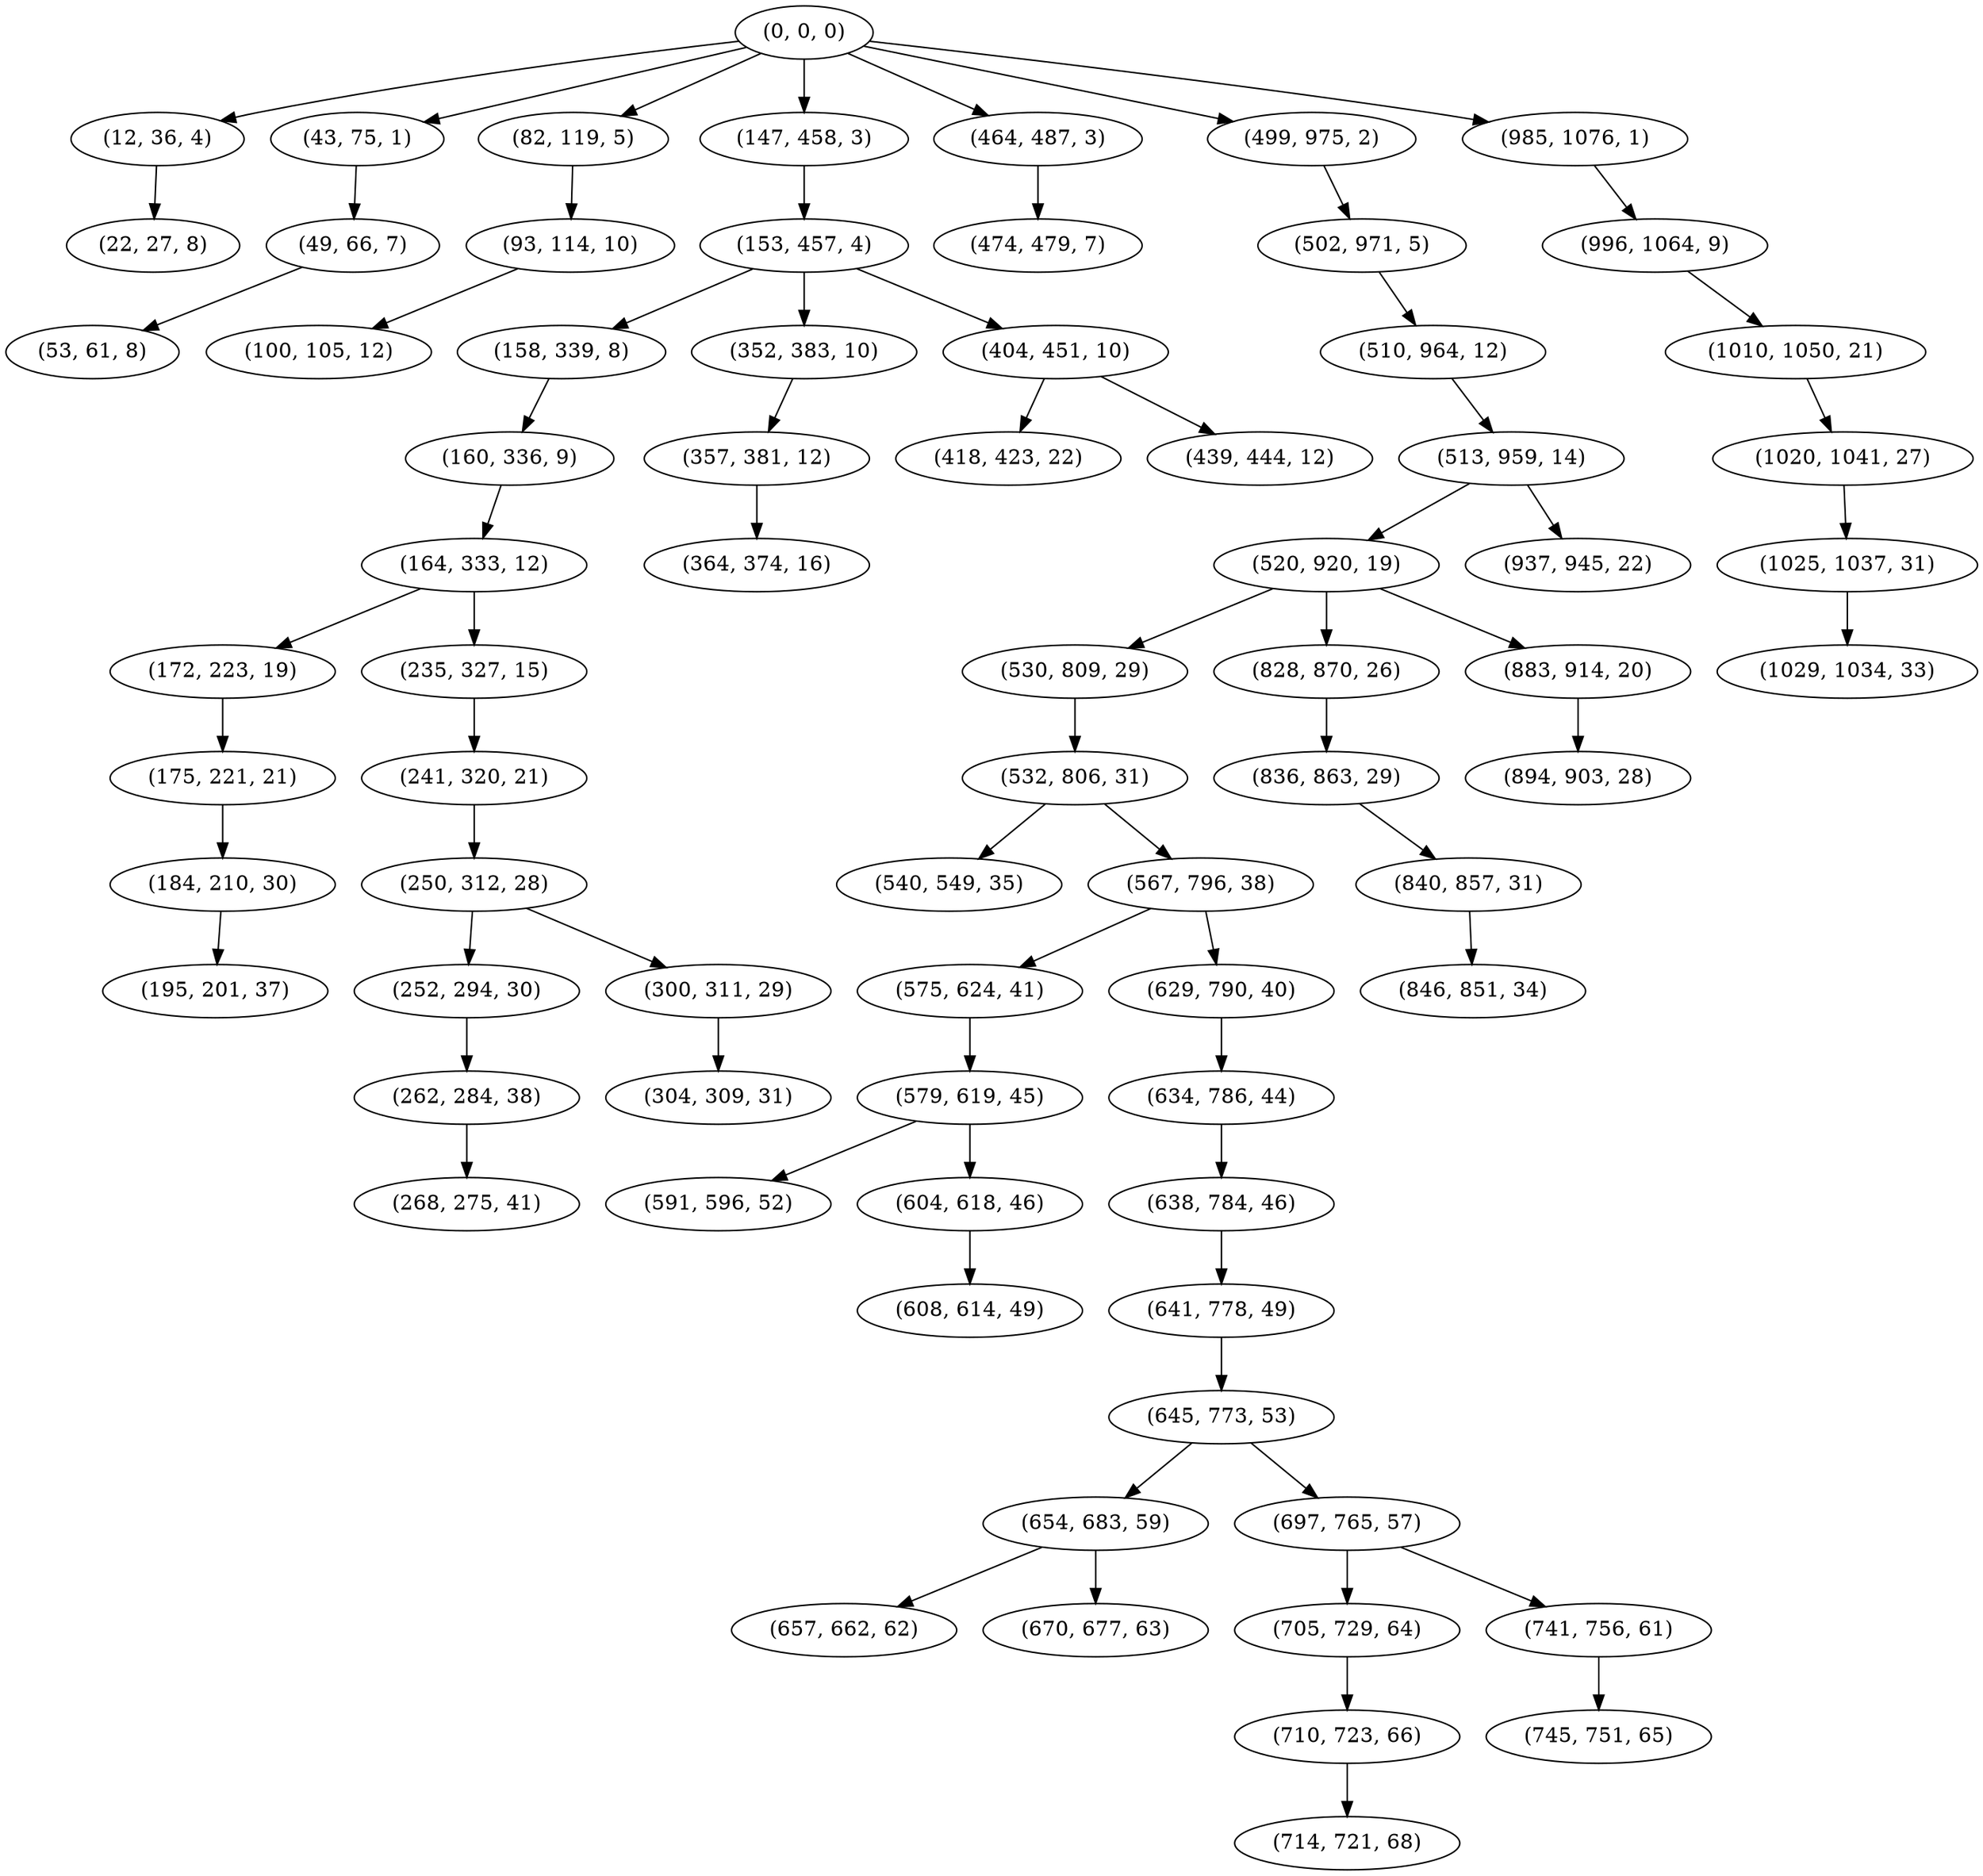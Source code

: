 digraph tree {
    "(0, 0, 0)";
    "(12, 36, 4)";
    "(22, 27, 8)";
    "(43, 75, 1)";
    "(49, 66, 7)";
    "(53, 61, 8)";
    "(82, 119, 5)";
    "(93, 114, 10)";
    "(100, 105, 12)";
    "(147, 458, 3)";
    "(153, 457, 4)";
    "(158, 339, 8)";
    "(160, 336, 9)";
    "(164, 333, 12)";
    "(172, 223, 19)";
    "(175, 221, 21)";
    "(184, 210, 30)";
    "(195, 201, 37)";
    "(235, 327, 15)";
    "(241, 320, 21)";
    "(250, 312, 28)";
    "(252, 294, 30)";
    "(262, 284, 38)";
    "(268, 275, 41)";
    "(300, 311, 29)";
    "(304, 309, 31)";
    "(352, 383, 10)";
    "(357, 381, 12)";
    "(364, 374, 16)";
    "(404, 451, 10)";
    "(418, 423, 22)";
    "(439, 444, 12)";
    "(464, 487, 3)";
    "(474, 479, 7)";
    "(499, 975, 2)";
    "(502, 971, 5)";
    "(510, 964, 12)";
    "(513, 959, 14)";
    "(520, 920, 19)";
    "(530, 809, 29)";
    "(532, 806, 31)";
    "(540, 549, 35)";
    "(567, 796, 38)";
    "(575, 624, 41)";
    "(579, 619, 45)";
    "(591, 596, 52)";
    "(604, 618, 46)";
    "(608, 614, 49)";
    "(629, 790, 40)";
    "(634, 786, 44)";
    "(638, 784, 46)";
    "(641, 778, 49)";
    "(645, 773, 53)";
    "(654, 683, 59)";
    "(657, 662, 62)";
    "(670, 677, 63)";
    "(697, 765, 57)";
    "(705, 729, 64)";
    "(710, 723, 66)";
    "(714, 721, 68)";
    "(741, 756, 61)";
    "(745, 751, 65)";
    "(828, 870, 26)";
    "(836, 863, 29)";
    "(840, 857, 31)";
    "(846, 851, 34)";
    "(883, 914, 20)";
    "(894, 903, 28)";
    "(937, 945, 22)";
    "(985, 1076, 1)";
    "(996, 1064, 9)";
    "(1010, 1050, 21)";
    "(1020, 1041, 27)";
    "(1025, 1037, 31)";
    "(1029, 1034, 33)";
    "(0, 0, 0)" -> "(12, 36, 4)";
    "(0, 0, 0)" -> "(43, 75, 1)";
    "(0, 0, 0)" -> "(82, 119, 5)";
    "(0, 0, 0)" -> "(147, 458, 3)";
    "(0, 0, 0)" -> "(464, 487, 3)";
    "(0, 0, 0)" -> "(499, 975, 2)";
    "(0, 0, 0)" -> "(985, 1076, 1)";
    "(12, 36, 4)" -> "(22, 27, 8)";
    "(43, 75, 1)" -> "(49, 66, 7)";
    "(49, 66, 7)" -> "(53, 61, 8)";
    "(82, 119, 5)" -> "(93, 114, 10)";
    "(93, 114, 10)" -> "(100, 105, 12)";
    "(147, 458, 3)" -> "(153, 457, 4)";
    "(153, 457, 4)" -> "(158, 339, 8)";
    "(153, 457, 4)" -> "(352, 383, 10)";
    "(153, 457, 4)" -> "(404, 451, 10)";
    "(158, 339, 8)" -> "(160, 336, 9)";
    "(160, 336, 9)" -> "(164, 333, 12)";
    "(164, 333, 12)" -> "(172, 223, 19)";
    "(164, 333, 12)" -> "(235, 327, 15)";
    "(172, 223, 19)" -> "(175, 221, 21)";
    "(175, 221, 21)" -> "(184, 210, 30)";
    "(184, 210, 30)" -> "(195, 201, 37)";
    "(235, 327, 15)" -> "(241, 320, 21)";
    "(241, 320, 21)" -> "(250, 312, 28)";
    "(250, 312, 28)" -> "(252, 294, 30)";
    "(250, 312, 28)" -> "(300, 311, 29)";
    "(252, 294, 30)" -> "(262, 284, 38)";
    "(262, 284, 38)" -> "(268, 275, 41)";
    "(300, 311, 29)" -> "(304, 309, 31)";
    "(352, 383, 10)" -> "(357, 381, 12)";
    "(357, 381, 12)" -> "(364, 374, 16)";
    "(404, 451, 10)" -> "(418, 423, 22)";
    "(404, 451, 10)" -> "(439, 444, 12)";
    "(464, 487, 3)" -> "(474, 479, 7)";
    "(499, 975, 2)" -> "(502, 971, 5)";
    "(502, 971, 5)" -> "(510, 964, 12)";
    "(510, 964, 12)" -> "(513, 959, 14)";
    "(513, 959, 14)" -> "(520, 920, 19)";
    "(513, 959, 14)" -> "(937, 945, 22)";
    "(520, 920, 19)" -> "(530, 809, 29)";
    "(520, 920, 19)" -> "(828, 870, 26)";
    "(520, 920, 19)" -> "(883, 914, 20)";
    "(530, 809, 29)" -> "(532, 806, 31)";
    "(532, 806, 31)" -> "(540, 549, 35)";
    "(532, 806, 31)" -> "(567, 796, 38)";
    "(567, 796, 38)" -> "(575, 624, 41)";
    "(567, 796, 38)" -> "(629, 790, 40)";
    "(575, 624, 41)" -> "(579, 619, 45)";
    "(579, 619, 45)" -> "(591, 596, 52)";
    "(579, 619, 45)" -> "(604, 618, 46)";
    "(604, 618, 46)" -> "(608, 614, 49)";
    "(629, 790, 40)" -> "(634, 786, 44)";
    "(634, 786, 44)" -> "(638, 784, 46)";
    "(638, 784, 46)" -> "(641, 778, 49)";
    "(641, 778, 49)" -> "(645, 773, 53)";
    "(645, 773, 53)" -> "(654, 683, 59)";
    "(645, 773, 53)" -> "(697, 765, 57)";
    "(654, 683, 59)" -> "(657, 662, 62)";
    "(654, 683, 59)" -> "(670, 677, 63)";
    "(697, 765, 57)" -> "(705, 729, 64)";
    "(697, 765, 57)" -> "(741, 756, 61)";
    "(705, 729, 64)" -> "(710, 723, 66)";
    "(710, 723, 66)" -> "(714, 721, 68)";
    "(741, 756, 61)" -> "(745, 751, 65)";
    "(828, 870, 26)" -> "(836, 863, 29)";
    "(836, 863, 29)" -> "(840, 857, 31)";
    "(840, 857, 31)" -> "(846, 851, 34)";
    "(883, 914, 20)" -> "(894, 903, 28)";
    "(985, 1076, 1)" -> "(996, 1064, 9)";
    "(996, 1064, 9)" -> "(1010, 1050, 21)";
    "(1010, 1050, 21)" -> "(1020, 1041, 27)";
    "(1020, 1041, 27)" -> "(1025, 1037, 31)";
    "(1025, 1037, 31)" -> "(1029, 1034, 33)";
}
